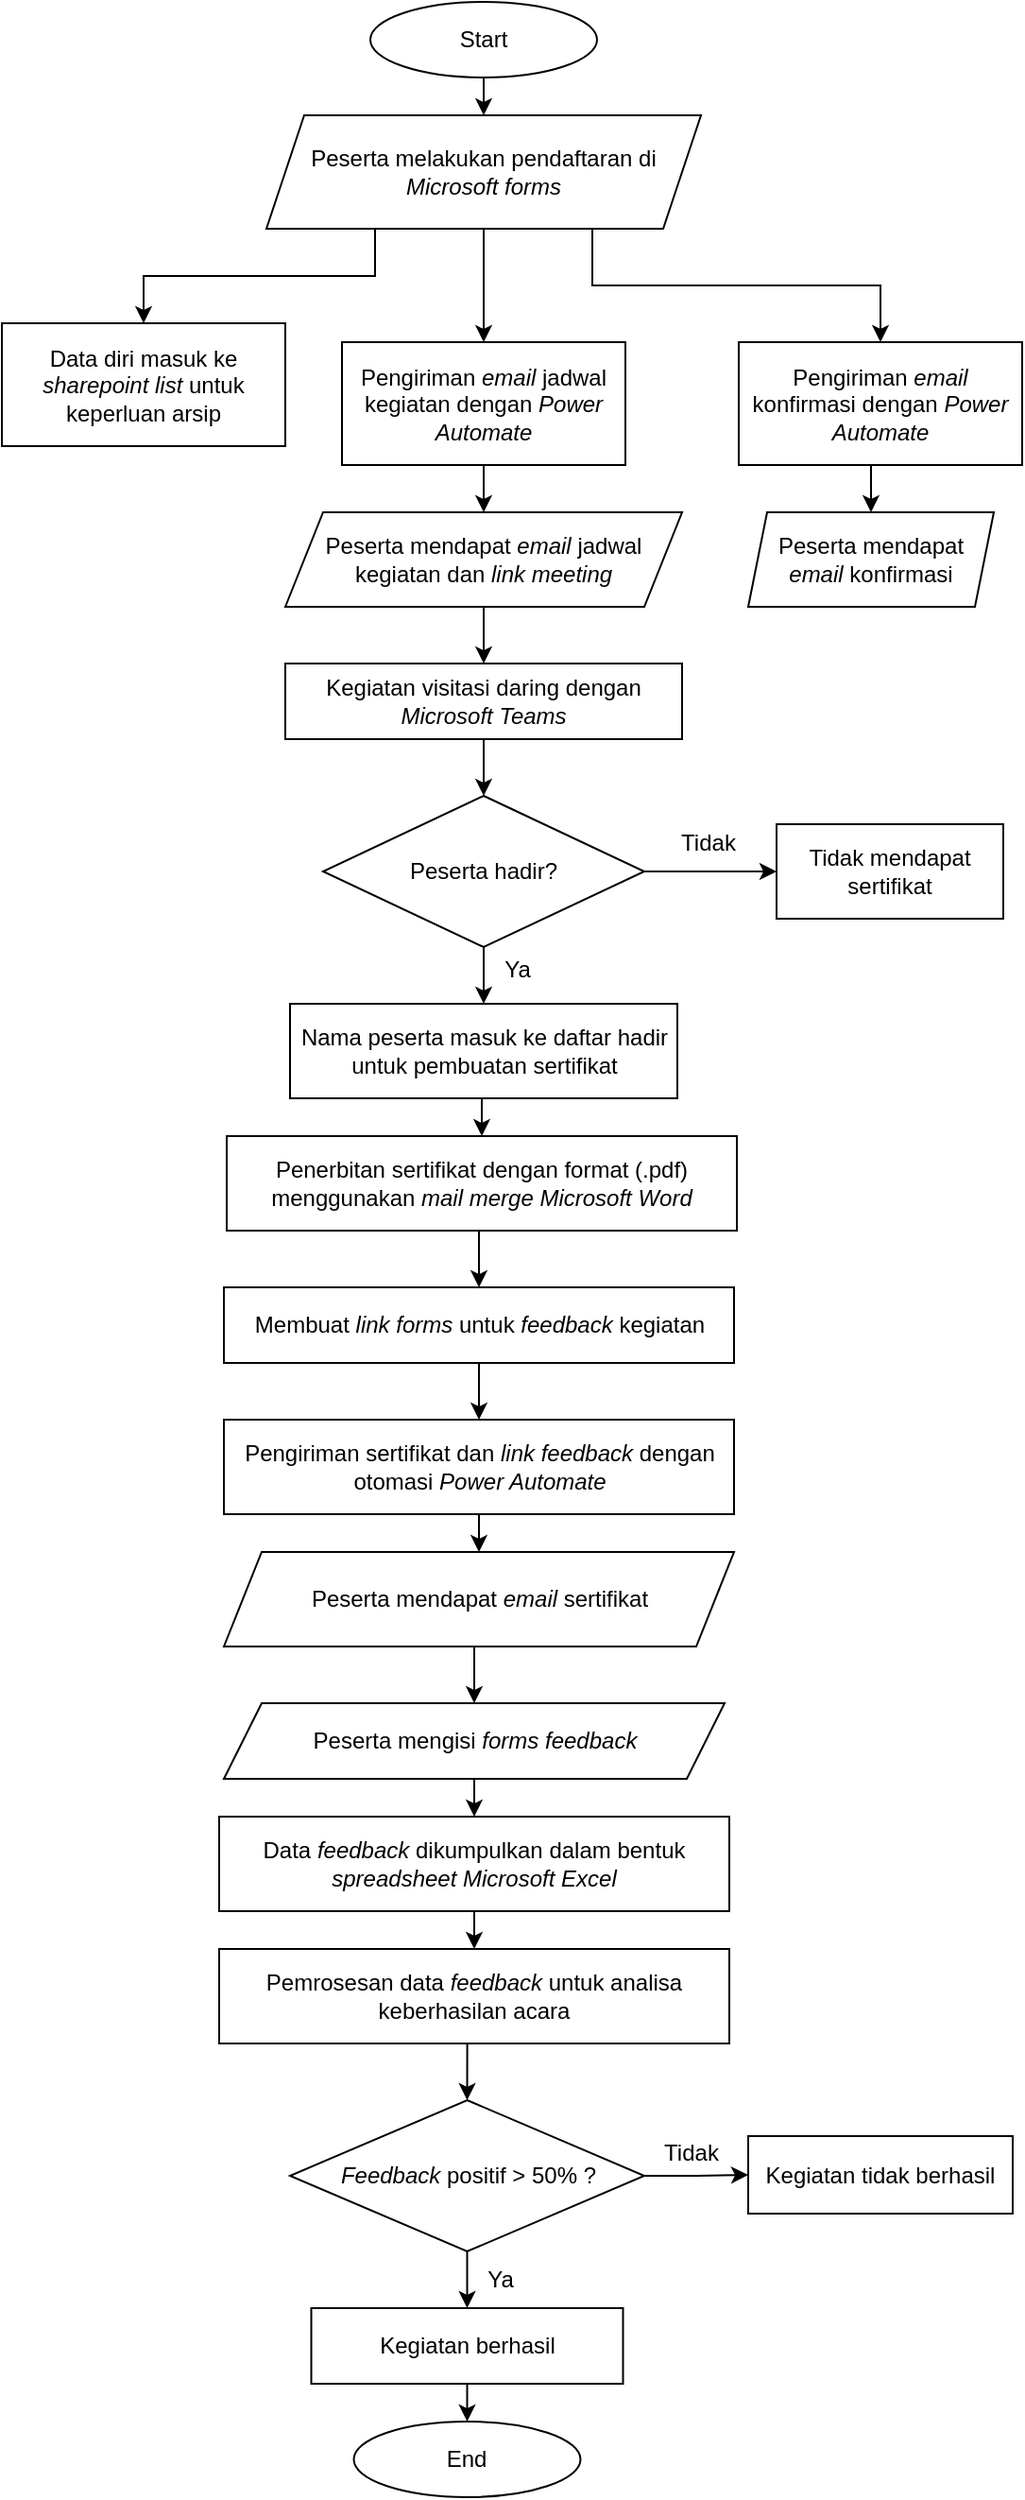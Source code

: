 <mxfile version="16.2.7" type="github">
  <diagram id="C5RBs43oDa-KdzZeNtuy" name="Page-1">
    <mxGraphModel dx="782" dy="428" grid="1" gridSize="10" guides="1" tooltips="1" connect="1" arrows="1" fold="1" page="1" pageScale="1" pageWidth="827" pageHeight="1169" math="0" shadow="0">
      <root>
        <mxCell id="WIyWlLk6GJQsqaUBKTNV-0" />
        <mxCell id="WIyWlLk6GJQsqaUBKTNV-1" parent="WIyWlLk6GJQsqaUBKTNV-0" />
        <mxCell id="Xmg_F8E3b7S0yMsgVUb--53" style="edgeStyle=orthogonalEdgeStyle;rounded=0;orthogonalLoop=1;jettySize=auto;html=1;exitX=0.5;exitY=1;exitDx=0;exitDy=0;entryX=0.5;entryY=0;entryDx=0;entryDy=0;" edge="1" parent="WIyWlLk6GJQsqaUBKTNV-1" source="Xmg_F8E3b7S0yMsgVUb--0" target="Xmg_F8E3b7S0yMsgVUb--1">
          <mxGeometry relative="1" as="geometry" />
        </mxCell>
        <mxCell id="Xmg_F8E3b7S0yMsgVUb--0" value="Start" style="ellipse;whiteSpace=wrap;html=1;" vertex="1" parent="WIyWlLk6GJQsqaUBKTNV-1">
          <mxGeometry x="235" y="40" width="120" height="40" as="geometry" />
        </mxCell>
        <mxCell id="Xmg_F8E3b7S0yMsgVUb--23" style="edgeStyle=orthogonalEdgeStyle;rounded=0;orthogonalLoop=1;jettySize=auto;html=1;exitX=0.25;exitY=1;exitDx=0;exitDy=0;entryX=0.5;entryY=0;entryDx=0;entryDy=0;" edge="1" parent="WIyWlLk6GJQsqaUBKTNV-1" source="Xmg_F8E3b7S0yMsgVUb--1" target="Xmg_F8E3b7S0yMsgVUb--2">
          <mxGeometry relative="1" as="geometry" />
        </mxCell>
        <mxCell id="Xmg_F8E3b7S0yMsgVUb--30" style="edgeStyle=orthogonalEdgeStyle;rounded=0;orthogonalLoop=1;jettySize=auto;html=1;exitX=0.5;exitY=1;exitDx=0;exitDy=0;entryX=0.5;entryY=0;entryDx=0;entryDy=0;" edge="1" parent="WIyWlLk6GJQsqaUBKTNV-1" source="Xmg_F8E3b7S0yMsgVUb--1" target="Xmg_F8E3b7S0yMsgVUb--4">
          <mxGeometry relative="1" as="geometry" />
        </mxCell>
        <mxCell id="Xmg_F8E3b7S0yMsgVUb--31" style="edgeStyle=orthogonalEdgeStyle;rounded=0;orthogonalLoop=1;jettySize=auto;html=1;exitX=0.75;exitY=1;exitDx=0;exitDy=0;entryX=0.5;entryY=0;entryDx=0;entryDy=0;" edge="1" parent="WIyWlLk6GJQsqaUBKTNV-1" source="Xmg_F8E3b7S0yMsgVUb--1" target="Xmg_F8E3b7S0yMsgVUb--3">
          <mxGeometry relative="1" as="geometry" />
        </mxCell>
        <mxCell id="Xmg_F8E3b7S0yMsgVUb--1" value="Peserta melakukan pendaftaran di &lt;i&gt;Microsoft&amp;nbsp;forms&lt;/i&gt;" style="shape=parallelogram;perimeter=parallelogramPerimeter;whiteSpace=wrap;html=1;fixedSize=1;" vertex="1" parent="WIyWlLk6GJQsqaUBKTNV-1">
          <mxGeometry x="180" y="100" width="230" height="60" as="geometry" />
        </mxCell>
        <mxCell id="Xmg_F8E3b7S0yMsgVUb--2" value="Data diri masuk ke &lt;i&gt;sharepoint list &lt;/i&gt;untuk keperluan arsip" style="rounded=0;whiteSpace=wrap;html=1;" vertex="1" parent="WIyWlLk6GJQsqaUBKTNV-1">
          <mxGeometry x="40" y="210" width="150" height="65" as="geometry" />
        </mxCell>
        <mxCell id="Xmg_F8E3b7S0yMsgVUb--27" style="edgeStyle=orthogonalEdgeStyle;rounded=0;orthogonalLoop=1;jettySize=auto;html=1;exitX=0.5;exitY=1;exitDx=0;exitDy=0;entryX=0.5;entryY=0;entryDx=0;entryDy=0;" edge="1" parent="WIyWlLk6GJQsqaUBKTNV-1" source="Xmg_F8E3b7S0yMsgVUb--3" target="Xmg_F8E3b7S0yMsgVUb--5">
          <mxGeometry relative="1" as="geometry" />
        </mxCell>
        <mxCell id="Xmg_F8E3b7S0yMsgVUb--3" value="Pengiriman &lt;i&gt;email&lt;/i&gt; konfirmasi dengan &lt;i&gt;Power Automate&lt;/i&gt;" style="rounded=0;whiteSpace=wrap;html=1;" vertex="1" parent="WIyWlLk6GJQsqaUBKTNV-1">
          <mxGeometry x="430" y="220" width="150" height="65" as="geometry" />
        </mxCell>
        <mxCell id="Xmg_F8E3b7S0yMsgVUb--28" style="edgeStyle=orthogonalEdgeStyle;rounded=0;orthogonalLoop=1;jettySize=auto;html=1;exitX=0.5;exitY=1;exitDx=0;exitDy=0;entryX=0.5;entryY=0;entryDx=0;entryDy=0;" edge="1" parent="WIyWlLk6GJQsqaUBKTNV-1" source="Xmg_F8E3b7S0yMsgVUb--4" target="Xmg_F8E3b7S0yMsgVUb--6">
          <mxGeometry relative="1" as="geometry" />
        </mxCell>
        <mxCell id="Xmg_F8E3b7S0yMsgVUb--4" value="Pengiriman &lt;i&gt;email&lt;/i&gt; jadwal kegiatan dengan &lt;i&gt;Power Automate&lt;/i&gt;" style="rounded=0;whiteSpace=wrap;html=1;" vertex="1" parent="WIyWlLk6GJQsqaUBKTNV-1">
          <mxGeometry x="220" y="220" width="150" height="65" as="geometry" />
        </mxCell>
        <mxCell id="Xmg_F8E3b7S0yMsgVUb--5" value="Peserta mendapat &lt;i&gt;email&lt;/i&gt; konfirmasi" style="shape=parallelogram;perimeter=parallelogramPerimeter;whiteSpace=wrap;html=1;fixedSize=1;size=10;" vertex="1" parent="WIyWlLk6GJQsqaUBKTNV-1">
          <mxGeometry x="435" y="310" width="130" height="50" as="geometry" />
        </mxCell>
        <mxCell id="Xmg_F8E3b7S0yMsgVUb--29" style="edgeStyle=orthogonalEdgeStyle;rounded=0;orthogonalLoop=1;jettySize=auto;html=1;exitX=0.5;exitY=1;exitDx=0;exitDy=0;" edge="1" parent="WIyWlLk6GJQsqaUBKTNV-1" source="Xmg_F8E3b7S0yMsgVUb--6" target="Xmg_F8E3b7S0yMsgVUb--7">
          <mxGeometry relative="1" as="geometry" />
        </mxCell>
        <mxCell id="Xmg_F8E3b7S0yMsgVUb--6" value="Peserta mendapat &lt;i&gt;email&lt;/i&gt; jadwal kegiatan dan &lt;i&gt;link meeting&lt;/i&gt;" style="shape=parallelogram;perimeter=parallelogramPerimeter;whiteSpace=wrap;html=1;fixedSize=1;" vertex="1" parent="WIyWlLk6GJQsqaUBKTNV-1">
          <mxGeometry x="190" y="310" width="210" height="50" as="geometry" />
        </mxCell>
        <mxCell id="Xmg_F8E3b7S0yMsgVUb--32" style="edgeStyle=orthogonalEdgeStyle;rounded=0;orthogonalLoop=1;jettySize=auto;html=1;exitX=0.5;exitY=1;exitDx=0;exitDy=0;entryX=0.5;entryY=0;entryDx=0;entryDy=0;" edge="1" parent="WIyWlLk6GJQsqaUBKTNV-1" source="Xmg_F8E3b7S0yMsgVUb--7" target="Xmg_F8E3b7S0yMsgVUb--8">
          <mxGeometry relative="1" as="geometry" />
        </mxCell>
        <mxCell id="Xmg_F8E3b7S0yMsgVUb--7" value="Kegiatan visitasi daring dengan &lt;i&gt;Microsoft Teams&lt;/i&gt;" style="rounded=0;whiteSpace=wrap;html=1;" vertex="1" parent="WIyWlLk6GJQsqaUBKTNV-1">
          <mxGeometry x="190" y="390" width="210" height="40" as="geometry" />
        </mxCell>
        <mxCell id="Xmg_F8E3b7S0yMsgVUb--33" style="edgeStyle=orthogonalEdgeStyle;rounded=0;orthogonalLoop=1;jettySize=auto;html=1;exitX=1;exitY=0.5;exitDx=0;exitDy=0;entryX=0;entryY=0.5;entryDx=0;entryDy=0;" edge="1" parent="WIyWlLk6GJQsqaUBKTNV-1" source="Xmg_F8E3b7S0yMsgVUb--8" target="Xmg_F8E3b7S0yMsgVUb--9">
          <mxGeometry relative="1" as="geometry">
            <mxPoint x="440" y="500.429" as="targetPoint" />
          </mxGeometry>
        </mxCell>
        <mxCell id="Xmg_F8E3b7S0yMsgVUb--34" style="edgeStyle=orthogonalEdgeStyle;rounded=0;orthogonalLoop=1;jettySize=auto;html=1;exitX=0.5;exitY=1;exitDx=0;exitDy=0;entryX=0.5;entryY=0;entryDx=0;entryDy=0;" edge="1" parent="WIyWlLk6GJQsqaUBKTNV-1" source="Xmg_F8E3b7S0yMsgVUb--8" target="Xmg_F8E3b7S0yMsgVUb--10">
          <mxGeometry relative="1" as="geometry" />
        </mxCell>
        <mxCell id="Xmg_F8E3b7S0yMsgVUb--8" value="Peserta hadir?" style="rhombus;whiteSpace=wrap;html=1;" vertex="1" parent="WIyWlLk6GJQsqaUBKTNV-1">
          <mxGeometry x="210" y="460" width="170" height="80" as="geometry" />
        </mxCell>
        <mxCell id="Xmg_F8E3b7S0yMsgVUb--9" value="Tidak mendapat sertifikat" style="rounded=0;whiteSpace=wrap;html=1;" vertex="1" parent="WIyWlLk6GJQsqaUBKTNV-1">
          <mxGeometry x="450" y="475" width="120" height="50" as="geometry" />
        </mxCell>
        <mxCell id="Xmg_F8E3b7S0yMsgVUb--37" style="edgeStyle=orthogonalEdgeStyle;rounded=0;orthogonalLoop=1;jettySize=auto;html=1;exitX=0.5;exitY=1;exitDx=0;exitDy=0;entryX=0.5;entryY=0;entryDx=0;entryDy=0;" edge="1" parent="WIyWlLk6GJQsqaUBKTNV-1" source="Xmg_F8E3b7S0yMsgVUb--10" target="Xmg_F8E3b7S0yMsgVUb--11">
          <mxGeometry relative="1" as="geometry" />
        </mxCell>
        <mxCell id="Xmg_F8E3b7S0yMsgVUb--10" value="Nama peserta masuk ke daftar hadir untuk pembuatan sertifikat" style="rounded=0;whiteSpace=wrap;html=1;" vertex="1" parent="WIyWlLk6GJQsqaUBKTNV-1">
          <mxGeometry x="192.5" y="570" width="205" height="50" as="geometry" />
        </mxCell>
        <mxCell id="Xmg_F8E3b7S0yMsgVUb--38" style="edgeStyle=orthogonalEdgeStyle;rounded=0;orthogonalLoop=1;jettySize=auto;html=1;exitX=0.5;exitY=1;exitDx=0;exitDy=0;entryX=0.5;entryY=0;entryDx=0;entryDy=0;" edge="1" parent="WIyWlLk6GJQsqaUBKTNV-1" source="Xmg_F8E3b7S0yMsgVUb--11" target="Xmg_F8E3b7S0yMsgVUb--13">
          <mxGeometry relative="1" as="geometry" />
        </mxCell>
        <mxCell id="Xmg_F8E3b7S0yMsgVUb--11" value="Penerbitan sertifikat dengan format (.pdf) menggunakan &lt;i&gt;mail merge Microsoft Word&lt;/i&gt;" style="rounded=0;whiteSpace=wrap;html=1;" vertex="1" parent="WIyWlLk6GJQsqaUBKTNV-1">
          <mxGeometry x="159" y="640" width="270" height="50" as="geometry" />
        </mxCell>
        <mxCell id="Xmg_F8E3b7S0yMsgVUb--40" style="edgeStyle=orthogonalEdgeStyle;rounded=0;orthogonalLoop=1;jettySize=auto;html=1;exitX=0.5;exitY=1;exitDx=0;exitDy=0;entryX=0.5;entryY=0;entryDx=0;entryDy=0;" edge="1" parent="WIyWlLk6GJQsqaUBKTNV-1" source="Xmg_F8E3b7S0yMsgVUb--12" target="Xmg_F8E3b7S0yMsgVUb--15">
          <mxGeometry relative="1" as="geometry" />
        </mxCell>
        <mxCell id="Xmg_F8E3b7S0yMsgVUb--12" value="Pengiriman sertifikat dan &lt;i&gt;link feedback&lt;/i&gt; dengan otomasi &lt;i&gt;Power Automate&lt;/i&gt;" style="rounded=0;whiteSpace=wrap;html=1;" vertex="1" parent="WIyWlLk6GJQsqaUBKTNV-1">
          <mxGeometry x="157.5" y="790" width="270" height="50" as="geometry" />
        </mxCell>
        <mxCell id="Xmg_F8E3b7S0yMsgVUb--39" style="edgeStyle=orthogonalEdgeStyle;rounded=0;orthogonalLoop=1;jettySize=auto;html=1;exitX=0.5;exitY=1;exitDx=0;exitDy=0;entryX=0.5;entryY=0;entryDx=0;entryDy=0;" edge="1" parent="WIyWlLk6GJQsqaUBKTNV-1" source="Xmg_F8E3b7S0yMsgVUb--13" target="Xmg_F8E3b7S0yMsgVUb--12">
          <mxGeometry relative="1" as="geometry" />
        </mxCell>
        <mxCell id="Xmg_F8E3b7S0yMsgVUb--13" value="Membuat &lt;i&gt;link forms&lt;/i&gt; untuk &lt;i&gt;feedback &lt;/i&gt;kegiatan" style="rounded=0;whiteSpace=wrap;html=1;" vertex="1" parent="WIyWlLk6GJQsqaUBKTNV-1">
          <mxGeometry x="157.5" y="720" width="270" height="40" as="geometry" />
        </mxCell>
        <mxCell id="Xmg_F8E3b7S0yMsgVUb--43" style="edgeStyle=orthogonalEdgeStyle;rounded=0;orthogonalLoop=1;jettySize=auto;html=1;exitX=0.5;exitY=1;exitDx=0;exitDy=0;entryX=0.5;entryY=0;entryDx=0;entryDy=0;" edge="1" parent="WIyWlLk6GJQsqaUBKTNV-1" source="Xmg_F8E3b7S0yMsgVUb--14" target="Xmg_F8E3b7S0yMsgVUb--17">
          <mxGeometry relative="1" as="geometry" />
        </mxCell>
        <mxCell id="Xmg_F8E3b7S0yMsgVUb--14" value="Data &lt;i&gt;feedback &lt;/i&gt;dikumpulkan dalam bentuk &lt;i&gt;spreadsheet Microsoft Excel&lt;/i&gt;" style="rounded=0;whiteSpace=wrap;html=1;" vertex="1" parent="WIyWlLk6GJQsqaUBKTNV-1">
          <mxGeometry x="155" y="1000" width="270" height="50" as="geometry" />
        </mxCell>
        <mxCell id="Xmg_F8E3b7S0yMsgVUb--41" style="edgeStyle=orthogonalEdgeStyle;rounded=0;orthogonalLoop=1;jettySize=auto;html=1;exitX=0.5;exitY=1;exitDx=0;exitDy=0;entryX=0.5;entryY=0;entryDx=0;entryDy=0;" edge="1" parent="WIyWlLk6GJQsqaUBKTNV-1" source="Xmg_F8E3b7S0yMsgVUb--15" target="Xmg_F8E3b7S0yMsgVUb--16">
          <mxGeometry relative="1" as="geometry" />
        </mxCell>
        <mxCell id="Xmg_F8E3b7S0yMsgVUb--15" value="Peserta mendapat &lt;i&gt;email &lt;/i&gt;sertifikat" style="shape=parallelogram;perimeter=parallelogramPerimeter;whiteSpace=wrap;html=1;fixedSize=1;" vertex="1" parent="WIyWlLk6GJQsqaUBKTNV-1">
          <mxGeometry x="157.5" y="860" width="270" height="50" as="geometry" />
        </mxCell>
        <mxCell id="Xmg_F8E3b7S0yMsgVUb--42" style="edgeStyle=orthogonalEdgeStyle;rounded=0;orthogonalLoop=1;jettySize=auto;html=1;exitX=0.5;exitY=1;exitDx=0;exitDy=0;entryX=0.5;entryY=0;entryDx=0;entryDy=0;" edge="1" parent="WIyWlLk6GJQsqaUBKTNV-1" source="Xmg_F8E3b7S0yMsgVUb--16" target="Xmg_F8E3b7S0yMsgVUb--14">
          <mxGeometry relative="1" as="geometry" />
        </mxCell>
        <mxCell id="Xmg_F8E3b7S0yMsgVUb--16" value="Peserta mengisi &lt;i&gt;forms feedback&lt;/i&gt;" style="shape=parallelogram;perimeter=parallelogramPerimeter;whiteSpace=wrap;html=1;fixedSize=1;" vertex="1" parent="WIyWlLk6GJQsqaUBKTNV-1">
          <mxGeometry x="157.5" y="940" width="265" height="40" as="geometry" />
        </mxCell>
        <mxCell id="Xmg_F8E3b7S0yMsgVUb--44" style="edgeStyle=orthogonalEdgeStyle;rounded=0;orthogonalLoop=1;jettySize=auto;html=1;exitX=0.5;exitY=1;exitDx=0;exitDy=0;entryX=0.5;entryY=0;entryDx=0;entryDy=0;" edge="1" parent="WIyWlLk6GJQsqaUBKTNV-1" source="Xmg_F8E3b7S0yMsgVUb--17" target="Xmg_F8E3b7S0yMsgVUb--19">
          <mxGeometry relative="1" as="geometry" />
        </mxCell>
        <mxCell id="Xmg_F8E3b7S0yMsgVUb--17" value="Pemrosesan data &lt;i&gt;feedback &lt;/i&gt;untuk analisa keberhasilan acara" style="rounded=0;whiteSpace=wrap;html=1;" vertex="1" parent="WIyWlLk6GJQsqaUBKTNV-1">
          <mxGeometry x="155" y="1070" width="270" height="50" as="geometry" />
        </mxCell>
        <mxCell id="Xmg_F8E3b7S0yMsgVUb--45" style="edgeStyle=orthogonalEdgeStyle;rounded=0;orthogonalLoop=1;jettySize=auto;html=1;exitX=1;exitY=0.5;exitDx=0;exitDy=0;entryX=0;entryY=0.5;entryDx=0;entryDy=0;" edge="1" parent="WIyWlLk6GJQsqaUBKTNV-1" source="Xmg_F8E3b7S0yMsgVUb--19" target="Xmg_F8E3b7S0yMsgVUb--21">
          <mxGeometry relative="1" as="geometry" />
        </mxCell>
        <mxCell id="Xmg_F8E3b7S0yMsgVUb--46" style="edgeStyle=orthogonalEdgeStyle;rounded=0;orthogonalLoop=1;jettySize=auto;html=1;exitX=0.5;exitY=1;exitDx=0;exitDy=0;entryX=0.5;entryY=0;entryDx=0;entryDy=0;" edge="1" parent="WIyWlLk6GJQsqaUBKTNV-1" source="Xmg_F8E3b7S0yMsgVUb--19" target="Xmg_F8E3b7S0yMsgVUb--20">
          <mxGeometry relative="1" as="geometry" />
        </mxCell>
        <mxCell id="Xmg_F8E3b7S0yMsgVUb--19" value="&lt;i&gt;Feedback &lt;/i&gt;positif &amp;gt; 50% ?" style="rhombus;whiteSpace=wrap;html=1;" vertex="1" parent="WIyWlLk6GJQsqaUBKTNV-1">
          <mxGeometry x="192.5" y="1150" width="187.5" height="80" as="geometry" />
        </mxCell>
        <mxCell id="Xmg_F8E3b7S0yMsgVUb--47" style="edgeStyle=orthogonalEdgeStyle;rounded=0;orthogonalLoop=1;jettySize=auto;html=1;exitX=0.5;exitY=1;exitDx=0;exitDy=0;entryX=0.5;entryY=0;entryDx=0;entryDy=0;" edge="1" parent="WIyWlLk6GJQsqaUBKTNV-1" source="Xmg_F8E3b7S0yMsgVUb--20" target="Xmg_F8E3b7S0yMsgVUb--22">
          <mxGeometry relative="1" as="geometry" />
        </mxCell>
        <mxCell id="Xmg_F8E3b7S0yMsgVUb--20" value="Kegiatan berhasil" style="rounded=0;whiteSpace=wrap;html=1;" vertex="1" parent="WIyWlLk6GJQsqaUBKTNV-1">
          <mxGeometry x="203.75" y="1260" width="165" height="40" as="geometry" />
        </mxCell>
        <mxCell id="Xmg_F8E3b7S0yMsgVUb--21" value="Kegiatan tidak berhasil" style="rounded=0;whiteSpace=wrap;html=1;" vertex="1" parent="WIyWlLk6GJQsqaUBKTNV-1">
          <mxGeometry x="435" y="1169" width="140" height="41" as="geometry" />
        </mxCell>
        <mxCell id="Xmg_F8E3b7S0yMsgVUb--22" value="End" style="ellipse;whiteSpace=wrap;html=1;" vertex="1" parent="WIyWlLk6GJQsqaUBKTNV-1">
          <mxGeometry x="226.25" y="1320" width="120" height="40" as="geometry" />
        </mxCell>
        <mxCell id="Xmg_F8E3b7S0yMsgVUb--48" value="Tidak" style="text;html=1;strokeColor=none;fillColor=none;align=center;verticalAlign=middle;whiteSpace=wrap;rounded=0;" vertex="1" parent="WIyWlLk6GJQsqaUBKTNV-1">
          <mxGeometry x="384" y="470" width="60" height="30" as="geometry" />
        </mxCell>
        <mxCell id="Xmg_F8E3b7S0yMsgVUb--50" value="Ya" style="text;html=1;strokeColor=none;fillColor=none;align=center;verticalAlign=middle;whiteSpace=wrap;rounded=0;" vertex="1" parent="WIyWlLk6GJQsqaUBKTNV-1">
          <mxGeometry x="283" y="537" width="60" height="30" as="geometry" />
        </mxCell>
        <mxCell id="Xmg_F8E3b7S0yMsgVUb--51" value="Tidak" style="text;html=1;strokeColor=none;fillColor=none;align=center;verticalAlign=middle;whiteSpace=wrap;rounded=0;" vertex="1" parent="WIyWlLk6GJQsqaUBKTNV-1">
          <mxGeometry x="375" y="1163" width="60" height="30" as="geometry" />
        </mxCell>
        <mxCell id="Xmg_F8E3b7S0yMsgVUb--52" value="Ya" style="text;html=1;strokeColor=none;fillColor=none;align=center;verticalAlign=middle;whiteSpace=wrap;rounded=0;" vertex="1" parent="WIyWlLk6GJQsqaUBKTNV-1">
          <mxGeometry x="274" y="1230" width="60" height="30" as="geometry" />
        </mxCell>
      </root>
    </mxGraphModel>
  </diagram>
</mxfile>

